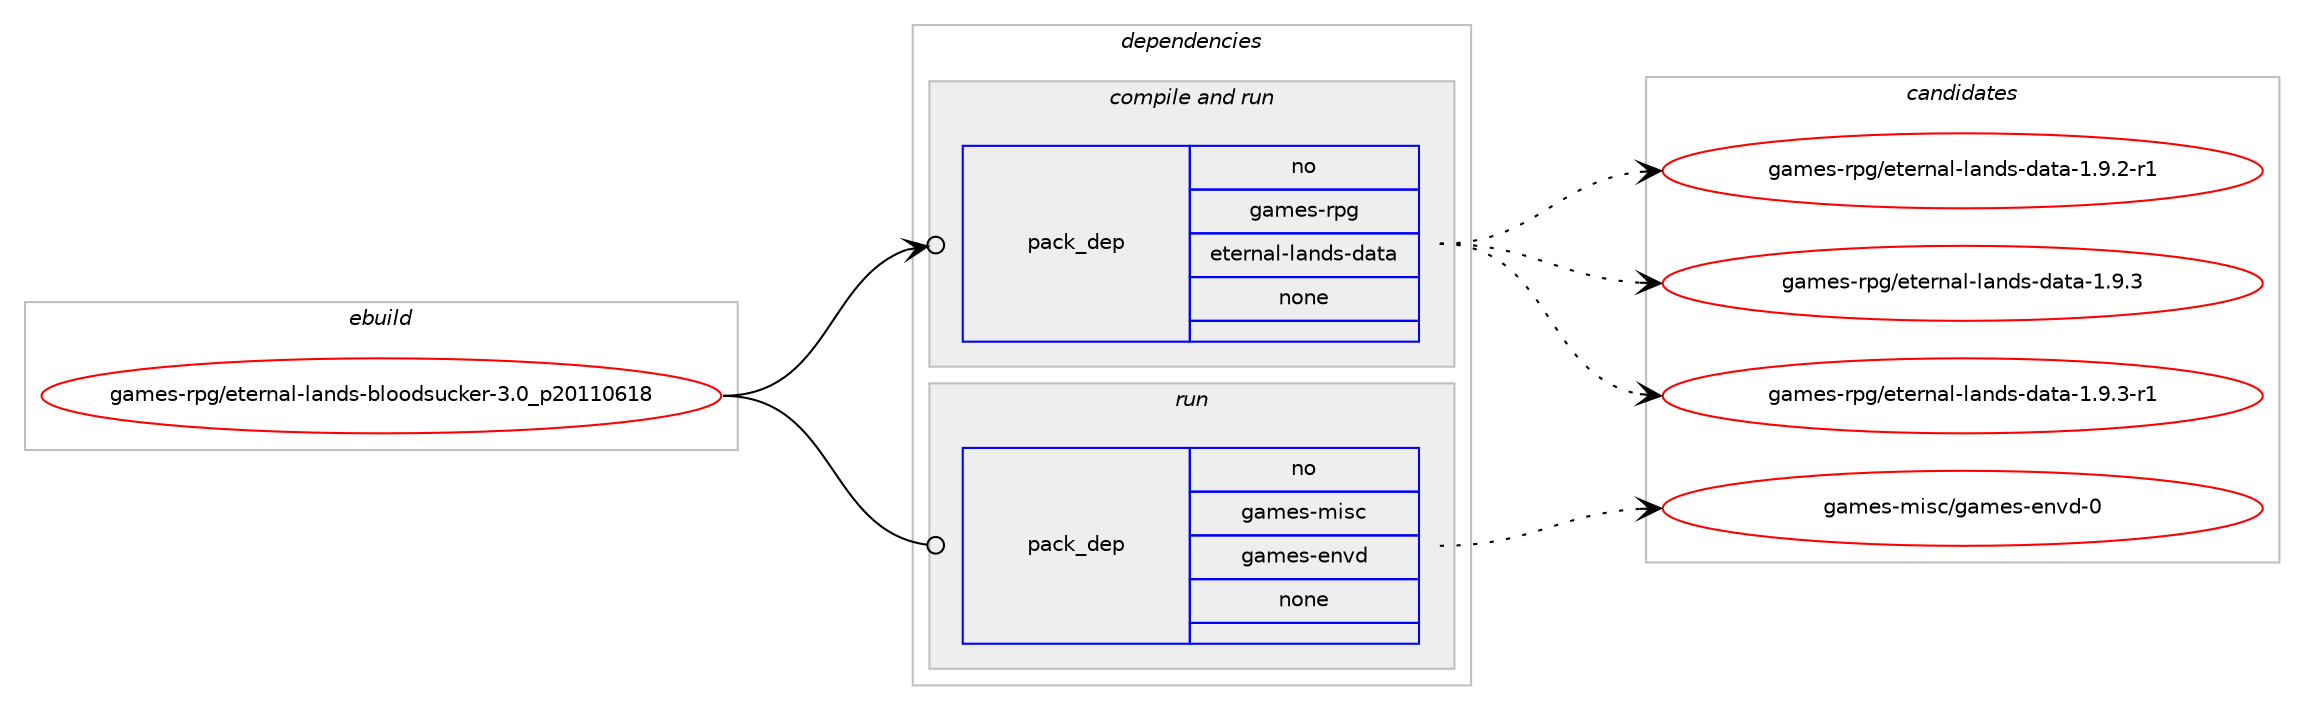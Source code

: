 digraph prolog {

# *************
# Graph options
# *************

newrank=true;
concentrate=true;
compound=true;
graph [rankdir=LR,fontname=Helvetica,fontsize=10,ranksep=1.5];#, ranksep=2.5, nodesep=0.2];
edge  [arrowhead=vee];
node  [fontname=Helvetica,fontsize=10];

# **********
# The ebuild
# **********

subgraph cluster_leftcol {
color=gray;
rank=same;
label=<<i>ebuild</i>>;
id [label="games-rpg/eternal-lands-bloodsucker-3.0_p20110618", color=red, width=4, href="../games-rpg/eternal-lands-bloodsucker-3.0_p20110618.svg"];
}

# ****************
# The dependencies
# ****************

subgraph cluster_midcol {
color=gray;
label=<<i>dependencies</i>>;
subgraph cluster_compile {
fillcolor="#eeeeee";
style=filled;
label=<<i>compile</i>>;
}
subgraph cluster_compileandrun {
fillcolor="#eeeeee";
style=filled;
label=<<i>compile and run</i>>;
subgraph pack216880 {
dependency302557 [label=<<TABLE BORDER="0" CELLBORDER="1" CELLSPACING="0" CELLPADDING="4" WIDTH="220"><TR><TD ROWSPAN="6" CELLPADDING="30">pack_dep</TD></TR><TR><TD WIDTH="110">no</TD></TR><TR><TD>games-rpg</TD></TR><TR><TD>eternal-lands-data</TD></TR><TR><TD>none</TD></TR><TR><TD></TD></TR></TABLE>>, shape=none, color=blue];
}
id:e -> dependency302557:w [weight=20,style="solid",arrowhead="odotvee"];
}
subgraph cluster_run {
fillcolor="#eeeeee";
style=filled;
label=<<i>run</i>>;
subgraph pack216881 {
dependency302558 [label=<<TABLE BORDER="0" CELLBORDER="1" CELLSPACING="0" CELLPADDING="4" WIDTH="220"><TR><TD ROWSPAN="6" CELLPADDING="30">pack_dep</TD></TR><TR><TD WIDTH="110">no</TD></TR><TR><TD>games-misc</TD></TR><TR><TD>games-envd</TD></TR><TR><TD>none</TD></TR><TR><TD></TD></TR></TABLE>>, shape=none, color=blue];
}
id:e -> dependency302558:w [weight=20,style="solid",arrowhead="odot"];
}
}

# **************
# The candidates
# **************

subgraph cluster_choices {
rank=same;
color=gray;
label=<<i>candidates</i>>;

subgraph choice216880 {
color=black;
nodesep=1;
choice1039710910111545114112103471011161011141109710845108971101001154510097116974549465746504511449 [label="games-rpg/eternal-lands-data-1.9.2-r1", color=red, width=4,href="../games-rpg/eternal-lands-data-1.9.2-r1.svg"];
choice103971091011154511411210347101116101114110971084510897110100115451009711697454946574651 [label="games-rpg/eternal-lands-data-1.9.3", color=red, width=4,href="../games-rpg/eternal-lands-data-1.9.3.svg"];
choice1039710910111545114112103471011161011141109710845108971101001154510097116974549465746514511449 [label="games-rpg/eternal-lands-data-1.9.3-r1", color=red, width=4,href="../games-rpg/eternal-lands-data-1.9.3-r1.svg"];
dependency302557:e -> choice1039710910111545114112103471011161011141109710845108971101001154510097116974549465746504511449:w [style=dotted,weight="100"];
dependency302557:e -> choice103971091011154511411210347101116101114110971084510897110100115451009711697454946574651:w [style=dotted,weight="100"];
dependency302557:e -> choice1039710910111545114112103471011161011141109710845108971101001154510097116974549465746514511449:w [style=dotted,weight="100"];
}
subgraph choice216881 {
color=black;
nodesep=1;
choice1039710910111545109105115994710397109101115451011101181004548 [label="games-misc/games-envd-0", color=red, width=4,href="../games-misc/games-envd-0.svg"];
dependency302558:e -> choice1039710910111545109105115994710397109101115451011101181004548:w [style=dotted,weight="100"];
}
}

}

